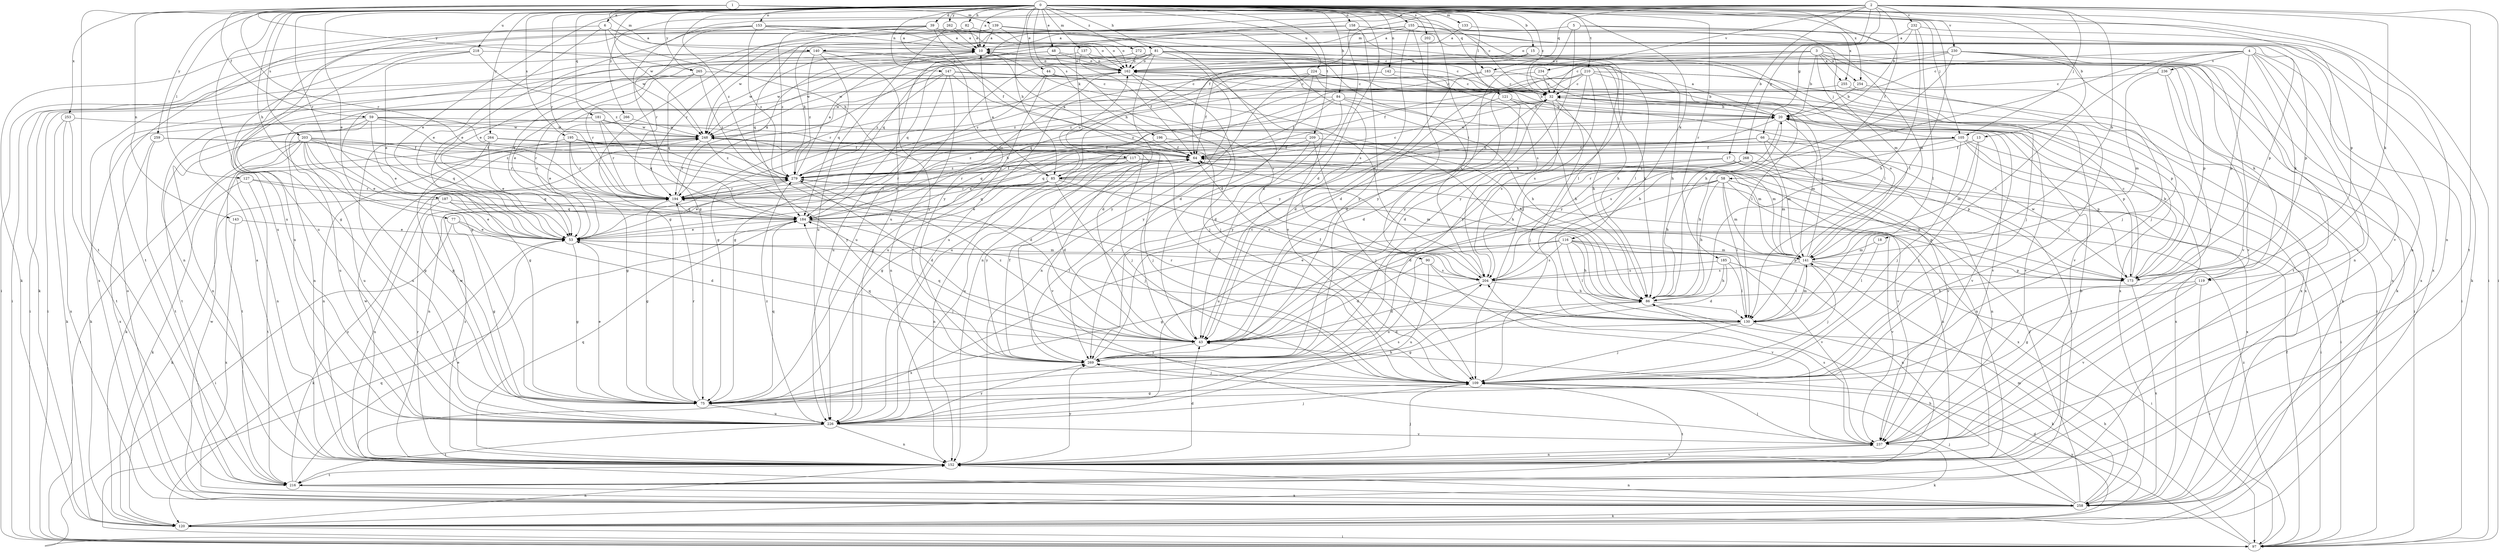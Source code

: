 strict digraph  {
0;
1;
2;
3;
4;
5;
6;
10;
13;
15;
17;
18;
20;
32;
39;
43;
44;
48;
53;
58;
59;
64;
66;
75;
77;
81;
82;
84;
85;
86;
90;
97;
105;
109;
116;
117;
119;
120;
121;
127;
130;
133;
137;
139;
140;
141;
142;
143;
147;
152;
153;
155;
158;
162;
173;
181;
183;
184;
185;
187;
194;
195;
196;
202;
203;
204;
209;
210;
216;
218;
224;
226;
230;
232;
234;
236;
237;
248;
253;
254;
255;
258;
259;
262;
264;
265;
266;
268;
269;
272;
279;
0 -> 6  [label=a];
0 -> 10  [label=a];
0 -> 13  [label=b];
0 -> 15  [label=b];
0 -> 32  [label=c];
0 -> 39  [label=d];
0 -> 43  [label=d];
0 -> 44  [label=e];
0 -> 48  [label=e];
0 -> 53  [label=e];
0 -> 58  [label=f];
0 -> 77  [label=h];
0 -> 81  [label=h];
0 -> 82  [label=h];
0 -> 84  [label=h];
0 -> 85  [label=h];
0 -> 90  [label=i];
0 -> 97  [label=i];
0 -> 116  [label=k];
0 -> 121  [label=l];
0 -> 127  [label=l];
0 -> 130  [label=l];
0 -> 133  [label=m];
0 -> 137  [label=m];
0 -> 142  [label=n];
0 -> 143  [label=n];
0 -> 147  [label=n];
0 -> 152  [label=n];
0 -> 153  [label=o];
0 -> 155  [label=o];
0 -> 158  [label=o];
0 -> 181  [label=q];
0 -> 185  [label=r];
0 -> 187  [label=r];
0 -> 194  [label=r];
0 -> 195  [label=s];
0 -> 196  [label=s];
0 -> 202  [label=s];
0 -> 203  [label=s];
0 -> 209  [label=t];
0 -> 210  [label=t];
0 -> 218  [label=u];
0 -> 224  [label=u];
0 -> 226  [label=u];
0 -> 230  [label=v];
0 -> 248  [label=w];
0 -> 253  [label=x];
0 -> 254  [label=x];
0 -> 259  [label=y];
0 -> 262  [label=y];
0 -> 264  [label=y];
0 -> 265  [label=y];
0 -> 272  [label=z];
0 -> 279  [label=z];
1 -> 32  [label=c];
1 -> 59  [label=f];
1 -> 105  [label=j];
1 -> 139  [label=m];
1 -> 140  [label=m];
1 -> 173  [label=p];
1 -> 183  [label=q];
1 -> 194  [label=r];
1 -> 216  [label=t];
1 -> 265  [label=y];
2 -> 17  [label=b];
2 -> 18  [label=b];
2 -> 20  [label=b];
2 -> 53  [label=e];
2 -> 64  [label=f];
2 -> 66  [label=g];
2 -> 75  [label=g];
2 -> 97  [label=i];
2 -> 105  [label=j];
2 -> 117  [label=k];
2 -> 119  [label=k];
2 -> 183  [label=q];
2 -> 216  [label=t];
2 -> 226  [label=u];
2 -> 232  [label=v];
2 -> 234  [label=v];
2 -> 266  [label=y];
2 -> 268  [label=y];
3 -> 20  [label=b];
3 -> 32  [label=c];
3 -> 105  [label=j];
3 -> 109  [label=j];
3 -> 119  [label=k];
3 -> 162  [label=o];
3 -> 254  [label=x];
3 -> 255  [label=x];
3 -> 269  [label=y];
4 -> 32  [label=c];
4 -> 97  [label=i];
4 -> 119  [label=k];
4 -> 130  [label=l];
4 -> 152  [label=n];
4 -> 173  [label=p];
4 -> 236  [label=v];
4 -> 237  [label=v];
4 -> 269  [label=y];
5 -> 32  [label=c];
5 -> 120  [label=k];
5 -> 140  [label=m];
5 -> 255  [label=x];
5 -> 269  [label=y];
6 -> 10  [label=a];
6 -> 53  [label=e];
6 -> 75  [label=g];
6 -> 85  [label=h];
6 -> 248  [label=w];
10 -> 162  [label=o];
10 -> 248  [label=w];
13 -> 64  [label=f];
13 -> 109  [label=j];
13 -> 141  [label=m];
15 -> 85  [label=h];
15 -> 109  [label=j];
15 -> 120  [label=k];
15 -> 162  [label=o];
17 -> 43  [label=d];
17 -> 85  [label=h];
17 -> 141  [label=m];
17 -> 152  [label=n];
18 -> 130  [label=l];
18 -> 141  [label=m];
20 -> 10  [label=a];
20 -> 85  [label=h];
20 -> 141  [label=m];
20 -> 173  [label=p];
20 -> 204  [label=s];
20 -> 237  [label=v];
20 -> 248  [label=w];
32 -> 20  [label=b];
32 -> 43  [label=d];
32 -> 75  [label=g];
32 -> 109  [label=j];
32 -> 204  [label=s];
32 -> 237  [label=v];
39 -> 10  [label=a];
39 -> 64  [label=f];
39 -> 120  [label=k];
39 -> 130  [label=l];
39 -> 173  [label=p];
39 -> 184  [label=q];
39 -> 226  [label=u];
39 -> 269  [label=y];
39 -> 279  [label=z];
43 -> 184  [label=q];
43 -> 269  [label=y];
43 -> 279  [label=z];
44 -> 32  [label=c];
44 -> 226  [label=u];
44 -> 258  [label=x];
44 -> 279  [label=z];
48 -> 43  [label=d];
48 -> 86  [label=h];
48 -> 152  [label=n];
48 -> 162  [label=o];
48 -> 248  [label=w];
53 -> 32  [label=c];
53 -> 75  [label=g];
53 -> 109  [label=j];
53 -> 120  [label=k];
53 -> 141  [label=m];
58 -> 43  [label=d];
58 -> 86  [label=h];
58 -> 130  [label=l];
58 -> 141  [label=m];
58 -> 152  [label=n];
58 -> 173  [label=p];
58 -> 194  [label=r];
58 -> 226  [label=u];
59 -> 53  [label=e];
59 -> 109  [label=j];
59 -> 120  [label=k];
59 -> 152  [label=n];
59 -> 194  [label=r];
59 -> 226  [label=u];
59 -> 248  [label=w];
59 -> 269  [label=y];
64 -> 10  [label=a];
64 -> 152  [label=n];
64 -> 194  [label=r];
64 -> 269  [label=y];
64 -> 279  [label=z];
66 -> 53  [label=e];
66 -> 64  [label=f];
66 -> 75  [label=g];
66 -> 141  [label=m];
66 -> 216  [label=t];
66 -> 237  [label=v];
75 -> 53  [label=e];
75 -> 86  [label=h];
75 -> 184  [label=q];
75 -> 194  [label=r];
75 -> 204  [label=s];
75 -> 226  [label=u];
77 -> 43  [label=d];
77 -> 53  [label=e];
77 -> 75  [label=g];
77 -> 97  [label=i];
81 -> 53  [label=e];
81 -> 152  [label=n];
81 -> 162  [label=o];
81 -> 173  [label=p];
81 -> 194  [label=r];
81 -> 204  [label=s];
81 -> 226  [label=u];
81 -> 237  [label=v];
81 -> 248  [label=w];
81 -> 258  [label=x];
81 -> 269  [label=y];
82 -> 10  [label=a];
82 -> 53  [label=e];
82 -> 162  [label=o];
84 -> 20  [label=b];
84 -> 43  [label=d];
84 -> 64  [label=f];
84 -> 86  [label=h];
84 -> 152  [label=n];
84 -> 237  [label=v];
84 -> 279  [label=z];
85 -> 10  [label=a];
85 -> 32  [label=c];
85 -> 53  [label=e];
85 -> 109  [label=j];
85 -> 152  [label=n];
85 -> 162  [label=o];
85 -> 184  [label=q];
85 -> 194  [label=r];
85 -> 204  [label=s];
85 -> 258  [label=x];
86 -> 64  [label=f];
86 -> 75  [label=g];
86 -> 130  [label=l];
90 -> 43  [label=d];
90 -> 204  [label=s];
90 -> 226  [label=u];
90 -> 237  [label=v];
97 -> 64  [label=f];
97 -> 86  [label=h];
97 -> 184  [label=q];
97 -> 269  [label=y];
97 -> 279  [label=z];
105 -> 53  [label=e];
105 -> 64  [label=f];
105 -> 86  [label=h];
105 -> 97  [label=i];
105 -> 109  [label=j];
105 -> 173  [label=p];
105 -> 184  [label=q];
105 -> 258  [label=x];
109 -> 75  [label=g];
109 -> 162  [label=o];
109 -> 216  [label=t];
116 -> 75  [label=g];
116 -> 86  [label=h];
116 -> 130  [label=l];
116 -> 141  [label=m];
116 -> 173  [label=p];
116 -> 204  [label=s];
116 -> 226  [label=u];
116 -> 237  [label=v];
116 -> 258  [label=x];
117 -> 43  [label=d];
117 -> 97  [label=i];
117 -> 194  [label=r];
117 -> 226  [label=u];
117 -> 237  [label=v];
117 -> 279  [label=z];
119 -> 75  [label=g];
119 -> 86  [label=h];
119 -> 97  [label=i];
119 -> 237  [label=v];
120 -> 43  [label=d];
120 -> 97  [label=i];
120 -> 152  [label=n];
121 -> 20  [label=b];
121 -> 43  [label=d];
121 -> 86  [label=h];
121 -> 269  [label=y];
127 -> 120  [label=k];
127 -> 184  [label=q];
127 -> 194  [label=r];
127 -> 216  [label=t];
130 -> 43  [label=d];
130 -> 64  [label=f];
130 -> 109  [label=j];
130 -> 120  [label=k];
130 -> 141  [label=m];
130 -> 194  [label=r];
133 -> 10  [label=a];
133 -> 141  [label=m];
137 -> 64  [label=f];
137 -> 86  [label=h];
137 -> 162  [label=o];
137 -> 248  [label=w];
139 -> 10  [label=a];
139 -> 43  [label=d];
139 -> 97  [label=i];
139 -> 162  [label=o];
139 -> 204  [label=s];
139 -> 226  [label=u];
140 -> 97  [label=i];
140 -> 120  [label=k];
140 -> 162  [label=o];
140 -> 184  [label=q];
140 -> 204  [label=s];
140 -> 269  [label=y];
140 -> 279  [label=z];
141 -> 32  [label=c];
141 -> 97  [label=i];
141 -> 109  [label=j];
141 -> 130  [label=l];
141 -> 162  [label=o];
141 -> 173  [label=p];
141 -> 204  [label=s];
142 -> 32  [label=c];
142 -> 86  [label=h];
142 -> 97  [label=i];
142 -> 184  [label=q];
143 -> 53  [label=e];
143 -> 258  [label=x];
147 -> 32  [label=c];
147 -> 109  [label=j];
147 -> 152  [label=n];
147 -> 173  [label=p];
147 -> 226  [label=u];
147 -> 248  [label=w];
147 -> 279  [label=z];
152 -> 10  [label=a];
152 -> 20  [label=b];
152 -> 43  [label=d];
152 -> 109  [label=j];
152 -> 184  [label=q];
152 -> 194  [label=r];
152 -> 216  [label=t];
152 -> 237  [label=v];
152 -> 248  [label=w];
152 -> 269  [label=y];
152 -> 279  [label=z];
153 -> 10  [label=a];
153 -> 53  [label=e];
153 -> 130  [label=l];
153 -> 162  [label=o];
153 -> 173  [label=p];
153 -> 194  [label=r];
153 -> 216  [label=t];
153 -> 279  [label=z];
155 -> 10  [label=a];
155 -> 109  [label=j];
155 -> 204  [label=s];
155 -> 237  [label=v];
155 -> 248  [label=w];
155 -> 258  [label=x];
155 -> 269  [label=y];
155 -> 279  [label=k];
158 -> 10  [label=a];
158 -> 43  [label=d];
158 -> 130  [label=l];
158 -> 141  [label=m];
158 -> 184  [label=q];
158 -> 194  [label=r];
158 -> 269  [label=y];
162 -> 32  [label=c];
162 -> 43  [label=d];
162 -> 97  [label=i];
162 -> 109  [label=j];
162 -> 194  [label=r];
173 -> 20  [label=b];
173 -> 32  [label=c];
173 -> 248  [label=w];
173 -> 258  [label=x];
181 -> 75  [label=g];
181 -> 86  [label=h];
181 -> 184  [label=q];
181 -> 194  [label=r];
181 -> 216  [label=t];
181 -> 248  [label=w];
183 -> 32  [label=c];
183 -> 43  [label=d];
183 -> 75  [label=g];
183 -> 130  [label=l];
184 -> 53  [label=e];
184 -> 130  [label=l];
184 -> 162  [label=o];
184 -> 237  [label=v];
185 -> 43  [label=d];
185 -> 86  [label=h];
185 -> 130  [label=l];
185 -> 152  [label=n];
185 -> 204  [label=s];
187 -> 53  [label=e];
187 -> 120  [label=k];
187 -> 152  [label=n];
187 -> 173  [label=p];
187 -> 184  [label=q];
194 -> 10  [label=a];
194 -> 20  [label=b];
194 -> 75  [label=g];
194 -> 184  [label=q];
195 -> 43  [label=d];
195 -> 64  [label=f];
195 -> 75  [label=g];
195 -> 152  [label=n];
195 -> 194  [label=r];
196 -> 64  [label=f];
196 -> 141  [label=m];
196 -> 184  [label=q];
202 -> 269  [label=y];
203 -> 53  [label=e];
203 -> 64  [label=f];
203 -> 75  [label=g];
203 -> 97  [label=i];
203 -> 152  [label=n];
203 -> 184  [label=q];
203 -> 194  [label=r];
203 -> 216  [label=t];
203 -> 226  [label=u];
203 -> 279  [label=z];
204 -> 10  [label=a];
204 -> 20  [label=b];
204 -> 43  [label=d];
204 -> 53  [label=e];
204 -> 86  [label=h];
209 -> 64  [label=f];
209 -> 86  [label=h];
209 -> 109  [label=j];
209 -> 269  [label=y];
209 -> 279  [label=z];
210 -> 20  [label=b];
210 -> 32  [label=c];
210 -> 43  [label=d];
210 -> 75  [label=g];
210 -> 97  [label=i];
210 -> 204  [label=s];
210 -> 226  [label=u];
210 -> 258  [label=x];
210 -> 269  [label=y];
216 -> 53  [label=e];
216 -> 258  [label=x];
216 -> 279  [label=z];
218 -> 53  [label=e];
218 -> 162  [label=o];
218 -> 226  [label=u];
218 -> 258  [label=x];
218 -> 279  [label=z];
224 -> 20  [label=b];
224 -> 32  [label=c];
224 -> 64  [label=f];
224 -> 152  [label=n];
224 -> 258  [label=x];
224 -> 269  [label=y];
224 -> 279  [label=z];
226 -> 109  [label=j];
226 -> 152  [label=n];
226 -> 216  [label=t];
226 -> 237  [label=v];
226 -> 248  [label=w];
226 -> 269  [label=y];
226 -> 279  [label=z];
230 -> 43  [label=d];
230 -> 86  [label=h];
230 -> 109  [label=j];
230 -> 162  [label=o];
230 -> 216  [label=t];
230 -> 226  [label=u];
230 -> 237  [label=v];
230 -> 258  [label=x];
232 -> 10  [label=a];
232 -> 86  [label=h];
232 -> 130  [label=l];
232 -> 152  [label=n];
232 -> 162  [label=o];
234 -> 32  [label=c];
234 -> 237  [label=v];
234 -> 279  [label=z];
236 -> 32  [label=c];
236 -> 97  [label=i];
236 -> 109  [label=j];
236 -> 141  [label=m];
237 -> 109  [label=j];
237 -> 120  [label=k];
237 -> 152  [label=n];
237 -> 204  [label=s];
248 -> 64  [label=f];
248 -> 109  [label=j];
248 -> 120  [label=k];
248 -> 173  [label=p];
248 -> 194  [label=r];
248 -> 279  [label=z];
253 -> 120  [label=k];
253 -> 216  [label=t];
253 -> 248  [label=w];
253 -> 258  [label=x];
254 -> 20  [label=b];
254 -> 109  [label=j];
255 -> 64  [label=f];
255 -> 120  [label=k];
258 -> 64  [label=f];
258 -> 86  [label=h];
258 -> 109  [label=j];
258 -> 120  [label=k];
258 -> 141  [label=m];
258 -> 152  [label=n];
258 -> 162  [label=o];
258 -> 248  [label=w];
259 -> 64  [label=f];
259 -> 109  [label=j];
259 -> 216  [label=t];
259 -> 258  [label=x];
262 -> 10  [label=a];
262 -> 32  [label=c];
262 -> 75  [label=g];
262 -> 226  [label=u];
264 -> 53  [label=e];
264 -> 64  [label=f];
264 -> 75  [label=g];
264 -> 141  [label=m];
264 -> 226  [label=u];
264 -> 237  [label=v];
265 -> 32  [label=c];
265 -> 53  [label=e];
265 -> 184  [label=q];
265 -> 194  [label=r];
265 -> 279  [label=z];
266 -> 53  [label=e];
266 -> 248  [label=w];
268 -> 86  [label=h];
268 -> 152  [label=n];
268 -> 194  [label=r];
268 -> 258  [label=x];
268 -> 279  [label=z];
269 -> 32  [label=c];
269 -> 64  [label=f];
269 -> 109  [label=j];
269 -> 184  [label=q];
272 -> 32  [label=c];
272 -> 75  [label=g];
272 -> 86  [label=h];
272 -> 162  [label=o];
272 -> 184  [label=q];
279 -> 10  [label=a];
279 -> 43  [label=d];
279 -> 53  [label=e];
279 -> 64  [label=f];
279 -> 141  [label=m];
279 -> 194  [label=r];
}
